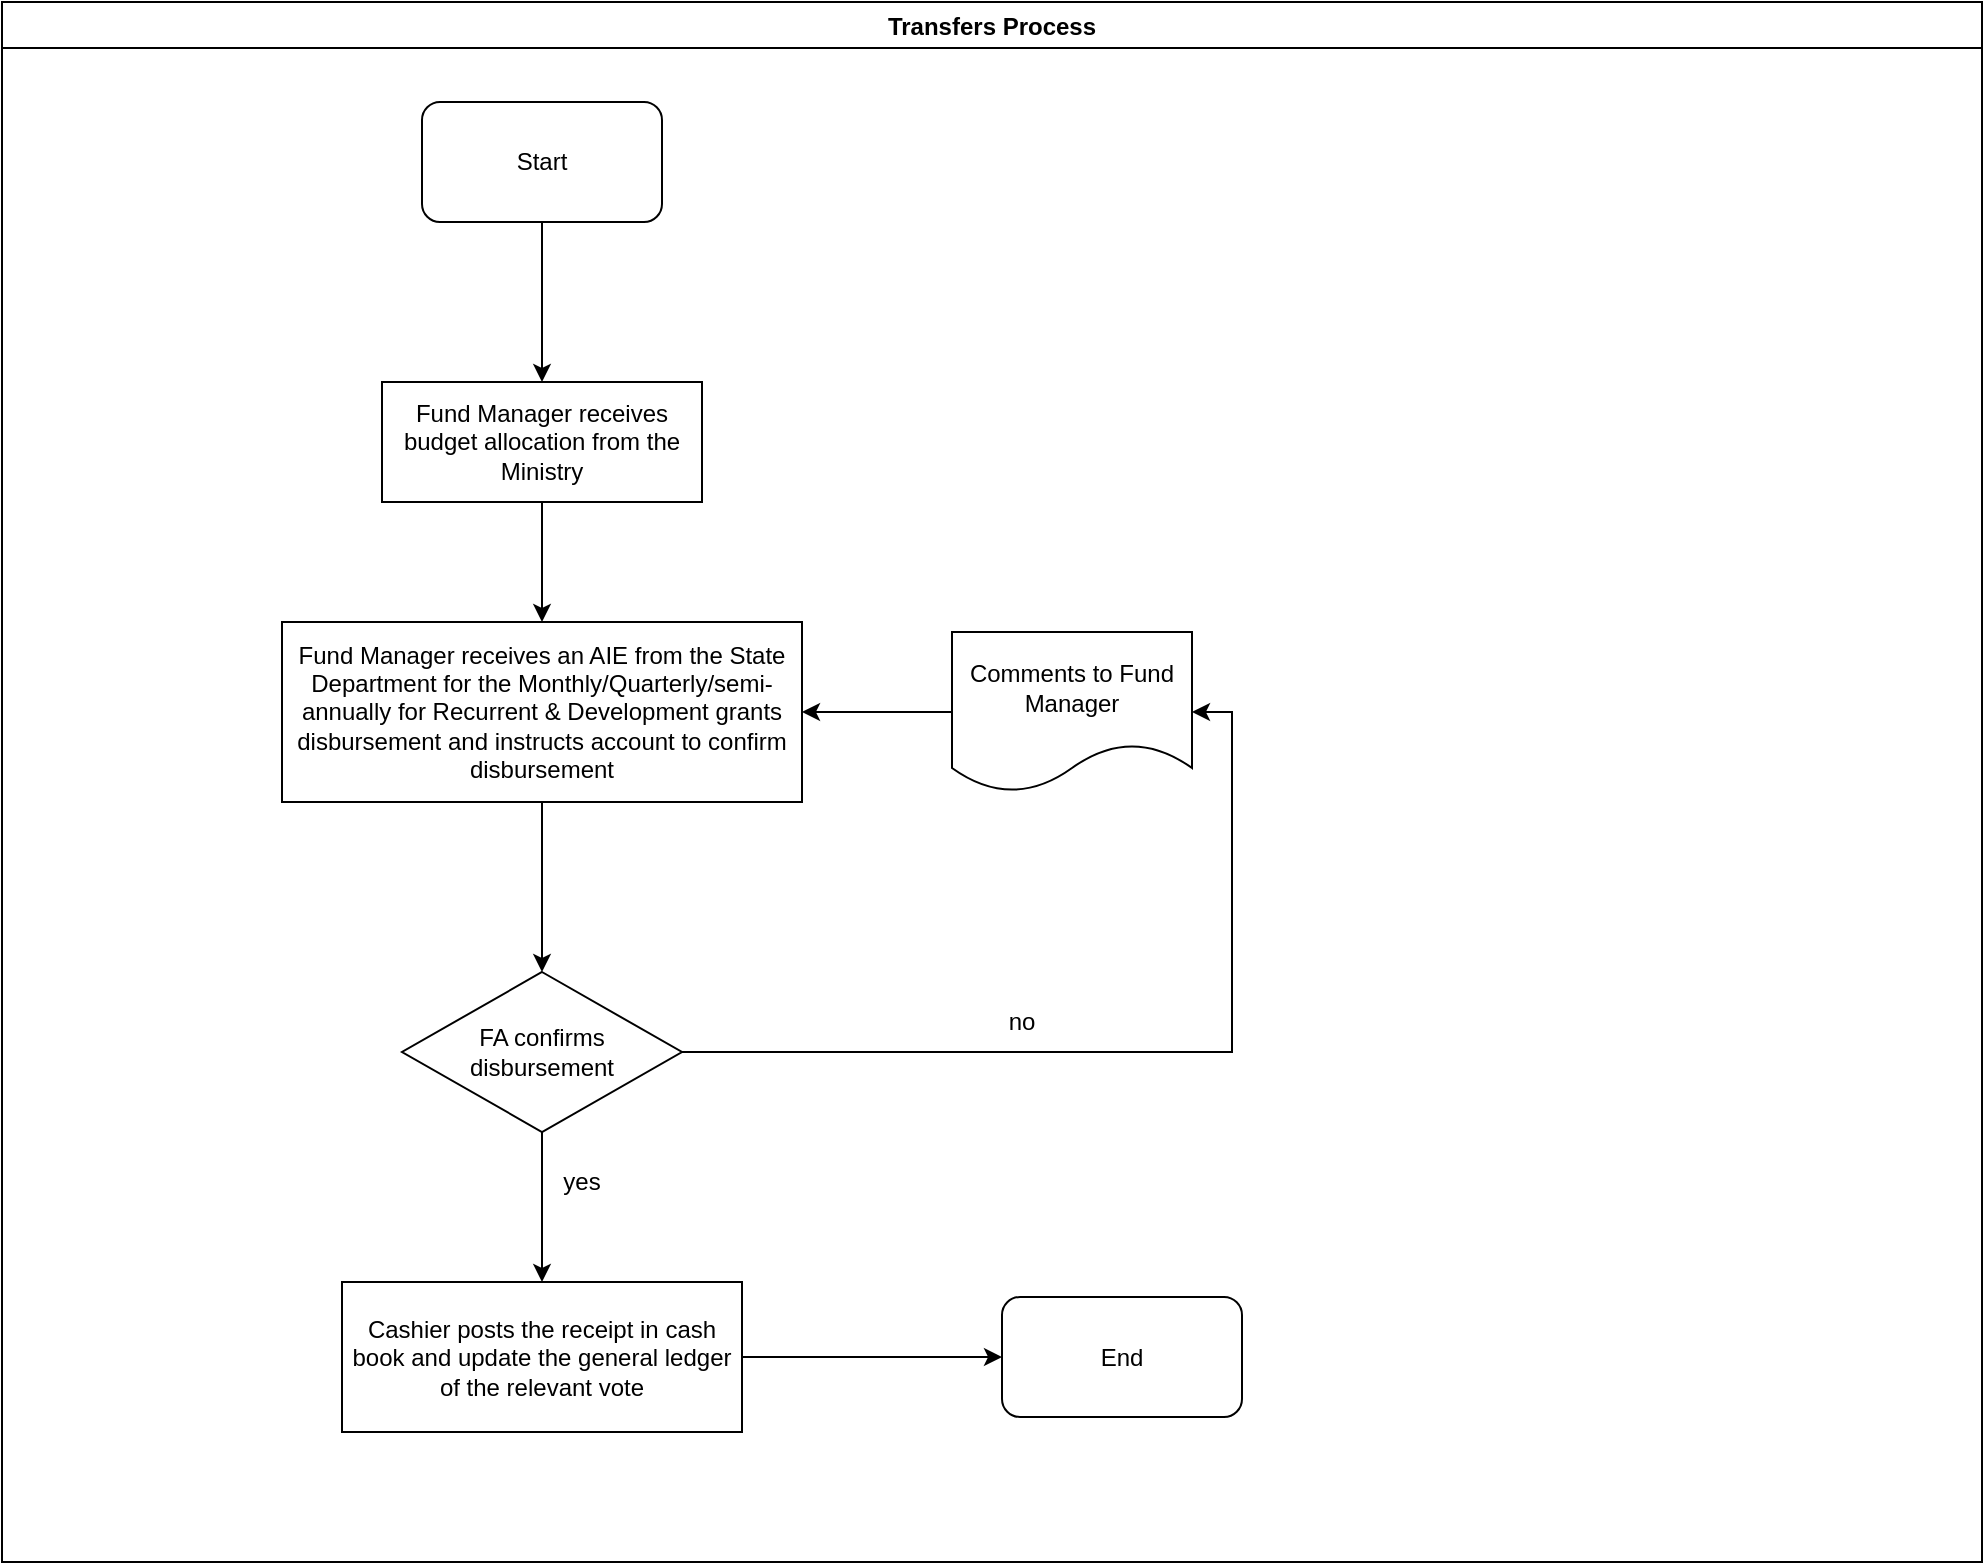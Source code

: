 <mxfile version="14.7.7" type="github">
  <diagram id="wsr0LFDBy0PhKWHUJlXE" name="Page-1">
    <mxGraphModel dx="1038" dy="508" grid="1" gridSize="10" guides="1" tooltips="1" connect="1" arrows="1" fold="1" page="1" pageScale="1" pageWidth="1169" pageHeight="827" math="0" shadow="0">
      <root>
        <mxCell id="0" />
        <mxCell id="1" parent="0" />
        <mxCell id="uodmGA-tUx9AFkoKoRxA-1" value="Transfers Process" style="swimlane;startSize=23;" vertex="1" parent="1">
          <mxGeometry x="50" y="20" width="990" height="780" as="geometry" />
        </mxCell>
        <mxCell id="uodmGA-tUx9AFkoKoRxA-2" value="Start" style="rounded=1;whiteSpace=wrap;html=1;" vertex="1" parent="uodmGA-tUx9AFkoKoRxA-1">
          <mxGeometry x="210" y="50" width="120" height="60" as="geometry" />
        </mxCell>
        <mxCell id="uodmGA-tUx9AFkoKoRxA-5" value="Fund Manager receives budget allocation from the Ministry" style="rounded=0;whiteSpace=wrap;html=1;" vertex="1" parent="uodmGA-tUx9AFkoKoRxA-1">
          <mxGeometry x="190" y="190" width="160" height="60" as="geometry" />
        </mxCell>
        <mxCell id="uodmGA-tUx9AFkoKoRxA-4" value="" style="edgeStyle=orthogonalEdgeStyle;rounded=0;orthogonalLoop=1;jettySize=auto;html=1;entryX=0.5;entryY=0;entryDx=0;entryDy=0;" edge="1" parent="uodmGA-tUx9AFkoKoRxA-1" source="uodmGA-tUx9AFkoKoRxA-2" target="uodmGA-tUx9AFkoKoRxA-5">
          <mxGeometry relative="1" as="geometry">
            <mxPoint x="270" y="190" as="targetPoint" />
          </mxGeometry>
        </mxCell>
        <mxCell id="uodmGA-tUx9AFkoKoRxA-12" value="yes" style="text;html=1;strokeColor=none;fillColor=none;align=center;verticalAlign=middle;whiteSpace=wrap;rounded=0;" vertex="1" parent="uodmGA-tUx9AFkoKoRxA-1">
          <mxGeometry x="270" y="580" width="40" height="20" as="geometry" />
        </mxCell>
        <mxCell id="uodmGA-tUx9AFkoKoRxA-15" value="Comments to Fund Manager" style="shape=document;whiteSpace=wrap;html=1;boundedLbl=1;" vertex="1" parent="uodmGA-tUx9AFkoKoRxA-1">
          <mxGeometry x="475" y="315" width="120" height="80" as="geometry" />
        </mxCell>
        <mxCell id="uodmGA-tUx9AFkoKoRxA-20" value="End" style="rounded=1;whiteSpace=wrap;html=1;" vertex="1" parent="uodmGA-tUx9AFkoKoRxA-1">
          <mxGeometry x="500" y="647.5" width="120" height="60" as="geometry" />
        </mxCell>
        <mxCell id="uodmGA-tUx9AFkoKoRxA-9" value="" style="edgeStyle=orthogonalEdgeStyle;rounded=0;orthogonalLoop=1;jettySize=auto;html=1;" edge="1" parent="1" source="uodmGA-tUx9AFkoKoRxA-6" target="uodmGA-tUx9AFkoKoRxA-8">
          <mxGeometry relative="1" as="geometry" />
        </mxCell>
        <mxCell id="uodmGA-tUx9AFkoKoRxA-6" value="Fund Manager receives an AIE from the State Department for the Monthly/Quarterly/semi-annually for Recurrent &amp;amp; Development grants disbursement and instructs account to confirm disbursement " style="whiteSpace=wrap;html=1;rounded=0;" vertex="1" parent="1">
          <mxGeometry x="190" y="330" width="260" height="90" as="geometry" />
        </mxCell>
        <mxCell id="uodmGA-tUx9AFkoKoRxA-7" value="" style="edgeStyle=orthogonalEdgeStyle;rounded=0;orthogonalLoop=1;jettySize=auto;html=1;" edge="1" parent="1" source="uodmGA-tUx9AFkoKoRxA-5" target="uodmGA-tUx9AFkoKoRxA-6">
          <mxGeometry relative="1" as="geometry" />
        </mxCell>
        <mxCell id="uodmGA-tUx9AFkoKoRxA-11" value="" style="edgeStyle=orthogonalEdgeStyle;rounded=0;orthogonalLoop=1;jettySize=auto;html=1;" edge="1" parent="1" source="uodmGA-tUx9AFkoKoRxA-8" target="uodmGA-tUx9AFkoKoRxA-10">
          <mxGeometry relative="1" as="geometry" />
        </mxCell>
        <mxCell id="uodmGA-tUx9AFkoKoRxA-17" value="" style="edgeStyle=orthogonalEdgeStyle;rounded=0;orthogonalLoop=1;jettySize=auto;html=1;entryX=1;entryY=0.5;entryDx=0;entryDy=0;" edge="1" parent="1" source="uodmGA-tUx9AFkoKoRxA-8" target="uodmGA-tUx9AFkoKoRxA-15">
          <mxGeometry relative="1" as="geometry">
            <mxPoint x="582" y="410" as="targetPoint" />
          </mxGeometry>
        </mxCell>
        <mxCell id="uodmGA-tUx9AFkoKoRxA-8" value="FA confirms disbursement" style="rhombus;whiteSpace=wrap;html=1;rounded=0;" vertex="1" parent="1">
          <mxGeometry x="250" y="505" width="140" height="80" as="geometry" />
        </mxCell>
        <mxCell id="uodmGA-tUx9AFkoKoRxA-22" value="" style="edgeStyle=orthogonalEdgeStyle;rounded=0;orthogonalLoop=1;jettySize=auto;html=1;entryX=0;entryY=0.5;entryDx=0;entryDy=0;" edge="1" parent="1" source="uodmGA-tUx9AFkoKoRxA-10" target="uodmGA-tUx9AFkoKoRxA-20">
          <mxGeometry relative="1" as="geometry">
            <mxPoint x="540" y="697.5" as="targetPoint" />
          </mxGeometry>
        </mxCell>
        <mxCell id="uodmGA-tUx9AFkoKoRxA-10" value="Cashier posts the receipt in cash book and update the general ledger of the relevant vote" style="rounded=0;whiteSpace=wrap;html=1;" vertex="1" parent="1">
          <mxGeometry x="220" y="660" width="200" height="75" as="geometry" />
        </mxCell>
        <mxCell id="uodmGA-tUx9AFkoKoRxA-18" value="" style="edgeStyle=orthogonalEdgeStyle;rounded=0;orthogonalLoop=1;jettySize=auto;html=1;" edge="1" parent="1" source="uodmGA-tUx9AFkoKoRxA-15" target="uodmGA-tUx9AFkoKoRxA-6">
          <mxGeometry relative="1" as="geometry" />
        </mxCell>
        <mxCell id="uodmGA-tUx9AFkoKoRxA-19" value="no" style="text;html=1;strokeColor=none;fillColor=none;align=center;verticalAlign=middle;whiteSpace=wrap;rounded=0;" vertex="1" parent="1">
          <mxGeometry x="540" y="520" width="40" height="20" as="geometry" />
        </mxCell>
      </root>
    </mxGraphModel>
  </diagram>
</mxfile>
